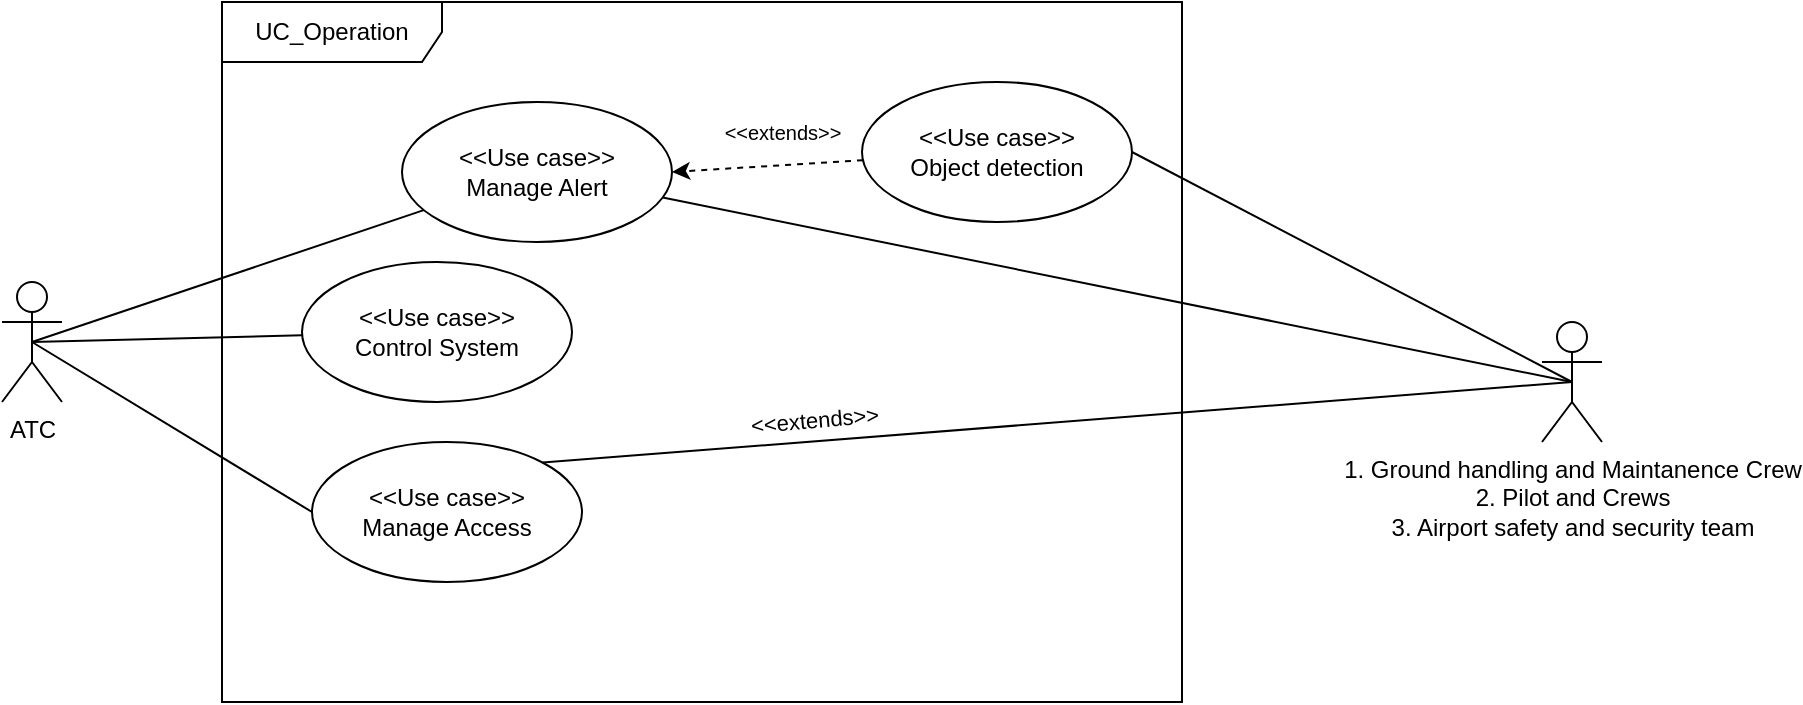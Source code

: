 <mxfile version="24.5.5" type="github">
  <diagram name="Page-1" id="S5QRVCeIwL75mSUmaG10">
    <mxGraphModel dx="1050" dy="522" grid="1" gridSize="10" guides="1" tooltips="1" connect="1" arrows="1" fold="1" page="1" pageScale="1" pageWidth="850" pageHeight="1100" math="0" shadow="0">
      <root>
        <mxCell id="0" />
        <mxCell id="1" parent="0" />
        <mxCell id="xV2z-pbj4__Hn_GGm1np-2" value="UC_Operation" style="shape=umlFrame;whiteSpace=wrap;html=1;pointerEvents=0;recursiveResize=0;container=1;collapsible=0;width=110;height=30;" vertex="1" parent="1">
          <mxGeometry x="200" y="120" width="480" height="350" as="geometry" />
        </mxCell>
        <mxCell id="xV2z-pbj4__Hn_GGm1np-10" value="&lt;div&gt;&amp;lt;&amp;lt;Use case&amp;gt;&amp;gt;&lt;/div&gt;&lt;div&gt;Manage Access&lt;/div&gt;" style="ellipse;html=1;whiteSpace=wrap;" vertex="1" parent="xV2z-pbj4__Hn_GGm1np-2">
          <mxGeometry x="45" y="220" width="135" height="70" as="geometry" />
        </mxCell>
        <mxCell id="xV2z-pbj4__Hn_GGm1np-20" style="rounded=0;orthogonalLoop=1;jettySize=auto;html=1;entryX=1;entryY=0.5;entryDx=0;entryDy=0;dashed=1;" edge="1" parent="xV2z-pbj4__Hn_GGm1np-2" source="xV2z-pbj4__Hn_GGm1np-15" target="xV2z-pbj4__Hn_GGm1np-19">
          <mxGeometry relative="1" as="geometry" />
        </mxCell>
        <mxCell id="xV2z-pbj4__Hn_GGm1np-15" value="&lt;div&gt;&amp;lt;&amp;lt;Use case&amp;gt;&amp;gt;&lt;/div&gt;&lt;div&gt;Object detection&lt;/div&gt;" style="ellipse;html=1;whiteSpace=wrap;" vertex="1" parent="xV2z-pbj4__Hn_GGm1np-2">
          <mxGeometry x="320" y="40" width="135" height="70" as="geometry" />
        </mxCell>
        <mxCell id="xV2z-pbj4__Hn_GGm1np-19" value="&lt;div&gt;&amp;lt;&amp;lt;Use case&amp;gt;&amp;gt;&lt;/div&gt;&lt;div&gt;Manage Alert&lt;/div&gt;" style="ellipse;html=1;whiteSpace=wrap;" vertex="1" parent="xV2z-pbj4__Hn_GGm1np-2">
          <mxGeometry x="90" y="50" width="135" height="70" as="geometry" />
        </mxCell>
        <mxCell id="xV2z-pbj4__Hn_GGm1np-21" value="&lt;font style=&quot;font-size: 10px;&quot;&gt;&amp;lt;&amp;lt;extends&amp;gt;&amp;gt;&lt;/font&gt;" style="text;html=1;align=center;verticalAlign=middle;resizable=0;points=[];autosize=1;strokeColor=none;fillColor=none;" vertex="1" parent="xV2z-pbj4__Hn_GGm1np-2">
          <mxGeometry x="240" y="50" width="80" height="30" as="geometry" />
        </mxCell>
        <mxCell id="xV2z-pbj4__Hn_GGm1np-24" value="&lt;div&gt;&amp;lt;&amp;lt;Use case&amp;gt;&amp;gt;&lt;/div&gt;&lt;div&gt;Control System&lt;/div&gt;" style="ellipse;html=1;whiteSpace=wrap;" vertex="1" parent="xV2z-pbj4__Hn_GGm1np-2">
          <mxGeometry x="40" y="130" width="135" height="70" as="geometry" />
        </mxCell>
        <mxCell id="xV2z-pbj4__Hn_GGm1np-16" style="rounded=0;orthogonalLoop=1;jettySize=auto;html=1;entryX=1;entryY=0.5;entryDx=0;entryDy=0;exitX=0.5;exitY=0.5;exitDx=0;exitDy=0;exitPerimeter=0;endArrow=none;endFill=0;" edge="1" parent="1" source="xV2z-pbj4__Hn_GGm1np-17" target="xV2z-pbj4__Hn_GGm1np-15">
          <mxGeometry relative="1" as="geometry">
            <mxPoint x="785" y="210" as="sourcePoint" />
          </mxGeometry>
        </mxCell>
        <mxCell id="xV2z-pbj4__Hn_GGm1np-14" style="rounded=0;orthogonalLoop=1;jettySize=auto;html=1;exitX=0.5;exitY=0.5;exitDx=0;exitDy=0;exitPerimeter=0;entryX=0;entryY=0.5;entryDx=0;entryDy=0;endArrow=none;endFill=0;" edge="1" parent="1" source="xV2z-pbj4__Hn_GGm1np-5" target="xV2z-pbj4__Hn_GGm1np-10">
          <mxGeometry relative="1" as="geometry" />
        </mxCell>
        <mxCell id="xV2z-pbj4__Hn_GGm1np-5" value="ATC" style="shape=umlActor;verticalLabelPosition=bottom;verticalAlign=top;html=1;outlineConnect=0;" vertex="1" parent="1">
          <mxGeometry x="90" y="260" width="30" height="60" as="geometry" />
        </mxCell>
        <mxCell id="xV2z-pbj4__Hn_GGm1np-12" style="rounded=0;orthogonalLoop=1;jettySize=auto;html=1;exitX=1;exitY=0;exitDx=0;exitDy=0;entryX=0.5;entryY=0.5;entryDx=0;entryDy=0;entryPerimeter=0;endArrow=none;endFill=0;" edge="1" parent="1" target="xV2z-pbj4__Hn_GGm1np-17">
          <mxGeometry relative="1" as="geometry">
            <mxPoint x="360.315" y="350.296" as="sourcePoint" />
            <mxPoint x="785" y="190" as="targetPoint" />
          </mxGeometry>
        </mxCell>
        <mxCell id="xV2z-pbj4__Hn_GGm1np-13" value="&amp;lt;&amp;lt;extends&amp;gt;&amp;gt;" style="edgeLabel;html=1;align=center;verticalAlign=middle;resizable=0;points=[];rotation=-5;" vertex="1" connectable="0" parent="xV2z-pbj4__Hn_GGm1np-12">
          <mxGeometry x="-0.384" y="-3" relative="1" as="geometry">
            <mxPoint x="-23" y="-12" as="offset" />
          </mxGeometry>
        </mxCell>
        <mxCell id="xV2z-pbj4__Hn_GGm1np-17" value="1. Ground handling and Maintanence Crew&lt;div&gt;&lt;div style=&quot;text-wrap: wrap;&quot;&gt;&lt;span style=&quot;background-color: initial;&quot;&gt;2. Pilot and Crews&lt;/span&gt;&lt;/div&gt;&lt;div style=&quot;text-wrap: wrap;&quot;&gt;&lt;span style=&quot;background-color: initial;&quot;&gt;3. Airport safety and security team&lt;/span&gt;&lt;/div&gt;&lt;/div&gt;" style="shape=umlActor;verticalLabelPosition=bottom;verticalAlign=top;html=1;outlineConnect=0;" vertex="1" parent="1">
          <mxGeometry x="860" y="280" width="30" height="60" as="geometry" />
        </mxCell>
        <mxCell id="xV2z-pbj4__Hn_GGm1np-22" style="rounded=0;orthogonalLoop=1;jettySize=auto;html=1;entryX=0.5;entryY=0.5;entryDx=0;entryDy=0;entryPerimeter=0;endArrow=none;endFill=0;" edge="1" parent="1" source="xV2z-pbj4__Hn_GGm1np-19" target="xV2z-pbj4__Hn_GGm1np-5">
          <mxGeometry relative="1" as="geometry" />
        </mxCell>
        <mxCell id="xV2z-pbj4__Hn_GGm1np-23" style="rounded=0;orthogonalLoop=1;jettySize=auto;html=1;entryX=0.5;entryY=0.5;entryDx=0;entryDy=0;entryPerimeter=0;endArrow=none;endFill=0;" edge="1" parent="1" source="xV2z-pbj4__Hn_GGm1np-19" target="xV2z-pbj4__Hn_GGm1np-17">
          <mxGeometry relative="1" as="geometry" />
        </mxCell>
        <mxCell id="xV2z-pbj4__Hn_GGm1np-25" style="rounded=0;orthogonalLoop=1;jettySize=auto;html=1;entryX=0.5;entryY=0.5;entryDx=0;entryDy=0;entryPerimeter=0;endArrow=none;endFill=0;" edge="1" parent="1" source="xV2z-pbj4__Hn_GGm1np-24" target="xV2z-pbj4__Hn_GGm1np-5">
          <mxGeometry relative="1" as="geometry" />
        </mxCell>
      </root>
    </mxGraphModel>
  </diagram>
</mxfile>
